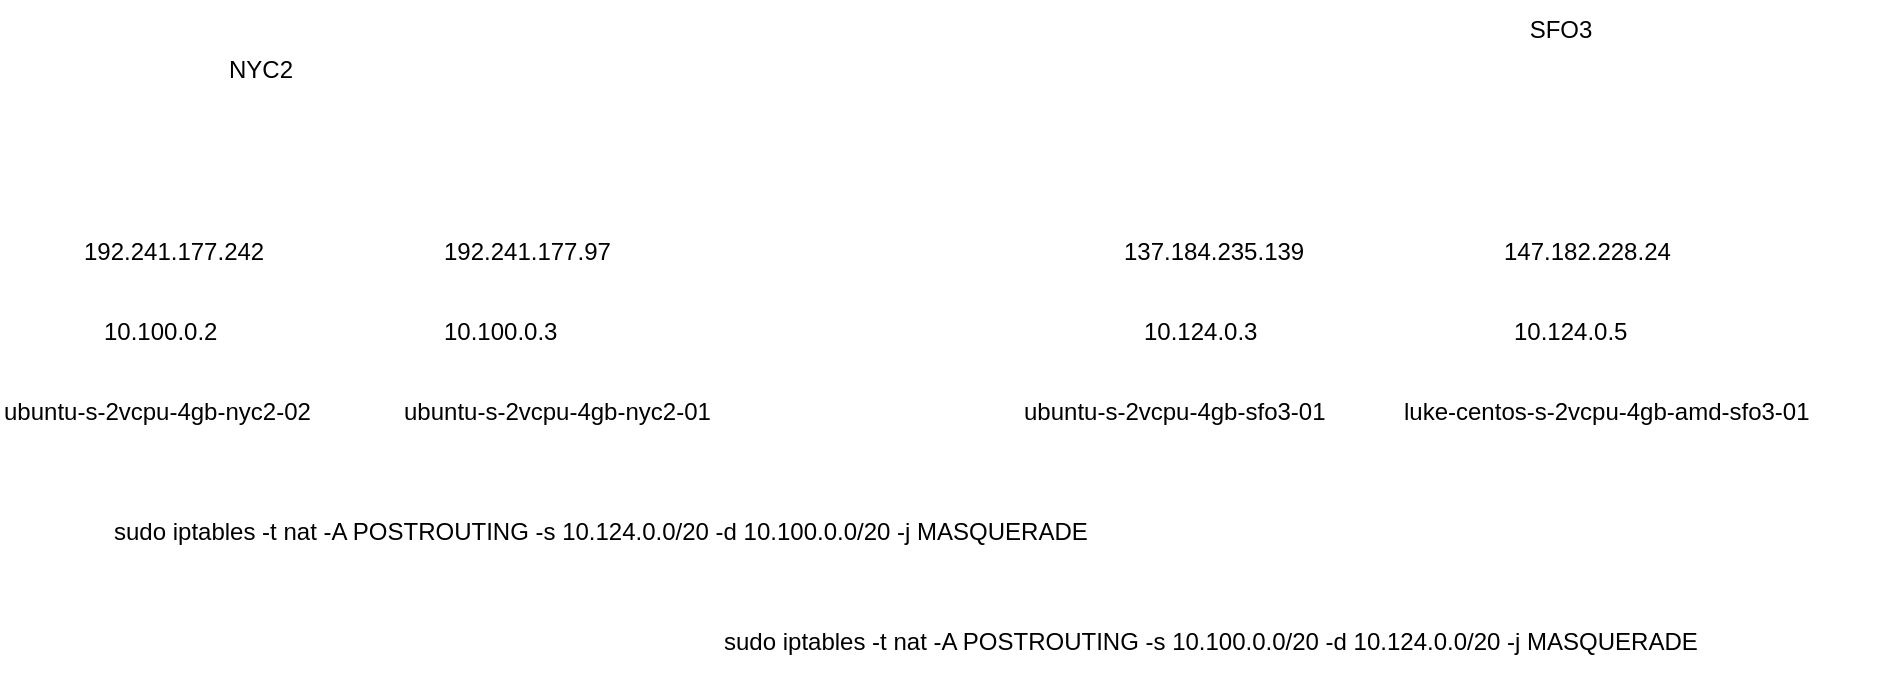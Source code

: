 <mxfile version="24.7.16">
  <diagram name="第 1 页" id="8Y7HWVvgqwm-M5wttnyH">
    <mxGraphModel dx="1988" dy="1358" grid="1" gridSize="10" guides="1" tooltips="1" connect="1" arrows="1" fold="1" page="1" pageScale="1" pageWidth="827" pageHeight="1169" math="0" shadow="0">
      <root>
        <mxCell id="0" />
        <mxCell id="1" parent="0" />
        <mxCell id="Q0tnMBf9tTAo9GiRD6wi-1" value="10.100.0.2" style="text;whiteSpace=wrap;" vertex="1" parent="1">
          <mxGeometry x="-90" y="390" width="90" height="40" as="geometry" />
        </mxCell>
        <mxCell id="Q0tnMBf9tTAo9GiRD6wi-2" value="192.241.177.242" style="text;whiteSpace=wrap;" vertex="1" parent="1">
          <mxGeometry x="-100" y="350" width="120" height="40" as="geometry" />
        </mxCell>
        <mxCell id="Q0tnMBf9tTAo9GiRD6wi-3" value="NYC2" style="text;html=1;align=center;verticalAlign=middle;resizable=0;points=[];autosize=1;strokeColor=none;fillColor=none;" vertex="1" parent="1">
          <mxGeometry x="-40" y="258" width="60" height="30" as="geometry" />
        </mxCell>
        <mxCell id="Q0tnMBf9tTAo9GiRD6wi-4" value="192.241.177.97" style="text;whiteSpace=wrap;" vertex="1" parent="1">
          <mxGeometry x="80" y="350" width="120" height="40" as="geometry" />
        </mxCell>
        <mxCell id="Q0tnMBf9tTAo9GiRD6wi-5" value="10.100.0.3" style="text;whiteSpace=wrap;" vertex="1" parent="1">
          <mxGeometry x="80" y="390" width="90" height="40" as="geometry" />
        </mxCell>
        <mxCell id="Q0tnMBf9tTAo9GiRD6wi-6" value="SFO3" style="text;html=1;align=center;verticalAlign=middle;resizable=0;points=[];autosize=1;strokeColor=none;fillColor=none;" vertex="1" parent="1">
          <mxGeometry x="615" y="238" width="50" height="30" as="geometry" />
        </mxCell>
        <mxCell id="Q0tnMBf9tTAo9GiRD6wi-7" value="137.184.235.139" style="text;whiteSpace=wrap;" vertex="1" parent="1">
          <mxGeometry x="420" y="350" width="120" height="40" as="geometry" />
        </mxCell>
        <mxCell id="Q0tnMBf9tTAo9GiRD6wi-8" value="10.124.0.3" style="text;whiteSpace=wrap;" vertex="1" parent="1">
          <mxGeometry x="430" y="390" width="90" height="40" as="geometry" />
        </mxCell>
        <mxCell id="Q0tnMBf9tTAo9GiRD6wi-9" value="147.182.228.24" style="text;whiteSpace=wrap;" vertex="1" parent="1">
          <mxGeometry x="610" y="350" width="120" height="40" as="geometry" />
        </mxCell>
        <mxCell id="Q0tnMBf9tTAo9GiRD6wi-10" value="10.124.0.5" style="text;whiteSpace=wrap;" vertex="1" parent="1">
          <mxGeometry x="615" y="390" width="90" height="40" as="geometry" />
        </mxCell>
        <mxCell id="Q0tnMBf9tTAo9GiRD6wi-11" value="ubuntu-s-2vcpu-4gb-nyc2-02" style="text;whiteSpace=wrap;" vertex="1" parent="1">
          <mxGeometry x="-140" y="430" width="190" height="40" as="geometry" />
        </mxCell>
        <mxCell id="Q0tnMBf9tTAo9GiRD6wi-12" value="ubuntu-s-2vcpu-4gb-nyc2-01" style="text;whiteSpace=wrap;" vertex="1" parent="1">
          <mxGeometry x="60" y="430" width="190" height="40" as="geometry" />
        </mxCell>
        <mxCell id="Q0tnMBf9tTAo9GiRD6wi-13" value="ubuntu-s-2vcpu-4gb-sfo3-01" style="text;whiteSpace=wrap;" vertex="1" parent="1">
          <mxGeometry x="370" y="430" width="180" height="40" as="geometry" />
        </mxCell>
        <mxCell id="Q0tnMBf9tTAo9GiRD6wi-14" value="luke-centos-s-2vcpu-4gb-amd-sfo3-01" style="text;whiteSpace=wrap;" vertex="1" parent="1">
          <mxGeometry x="560" y="430" width="240" height="40" as="geometry" />
        </mxCell>
        <mxCell id="Q0tnMBf9tTAo9GiRD6wi-15" value="sudo iptables -t nat -A POSTROUTING -s 10.100.0.0/20 -d 10.124.0.0/20 -j MASQUERADE" style="text;whiteSpace=wrap;" vertex="1" parent="1">
          <mxGeometry x="220" y="545" width="520" height="40" as="geometry" />
        </mxCell>
        <mxCell id="Q0tnMBf9tTAo9GiRD6wi-16" value="sudo iptables -t nat -A POSTROUTING -s 10.124.0.0/20 -d 10.100.0.0/20 -j MASQUERADE" style="text;whiteSpace=wrap;" vertex="1" parent="1">
          <mxGeometry x="-85" y="490" width="520" height="40" as="geometry" />
        </mxCell>
      </root>
    </mxGraphModel>
  </diagram>
</mxfile>
